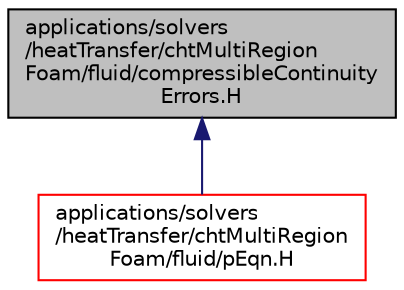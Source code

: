 digraph "applications/solvers/heatTransfer/chtMultiRegionFoam/fluid/compressibleContinuityErrors.H"
{
  bgcolor="transparent";
  edge [fontname="Helvetica",fontsize="10",labelfontname="Helvetica",labelfontsize="10"];
  node [fontname="Helvetica",fontsize="10",shape=record];
  Node1 [label="applications/solvers\l/heatTransfer/chtMultiRegion\lFoam/fluid/compressibleContinuity\lErrors.H",height=0.2,width=0.4,color="black", fillcolor="grey75", style="filled", fontcolor="black"];
  Node1 -> Node2 [dir="back",color="midnightblue",fontsize="10",style="solid",fontname="Helvetica"];
  Node2 [label="applications/solvers\l/heatTransfer/chtMultiRegion\lFoam/fluid/pEqn.H",height=0.2,width=0.4,color="red",URL="$a03038.html"];
}
